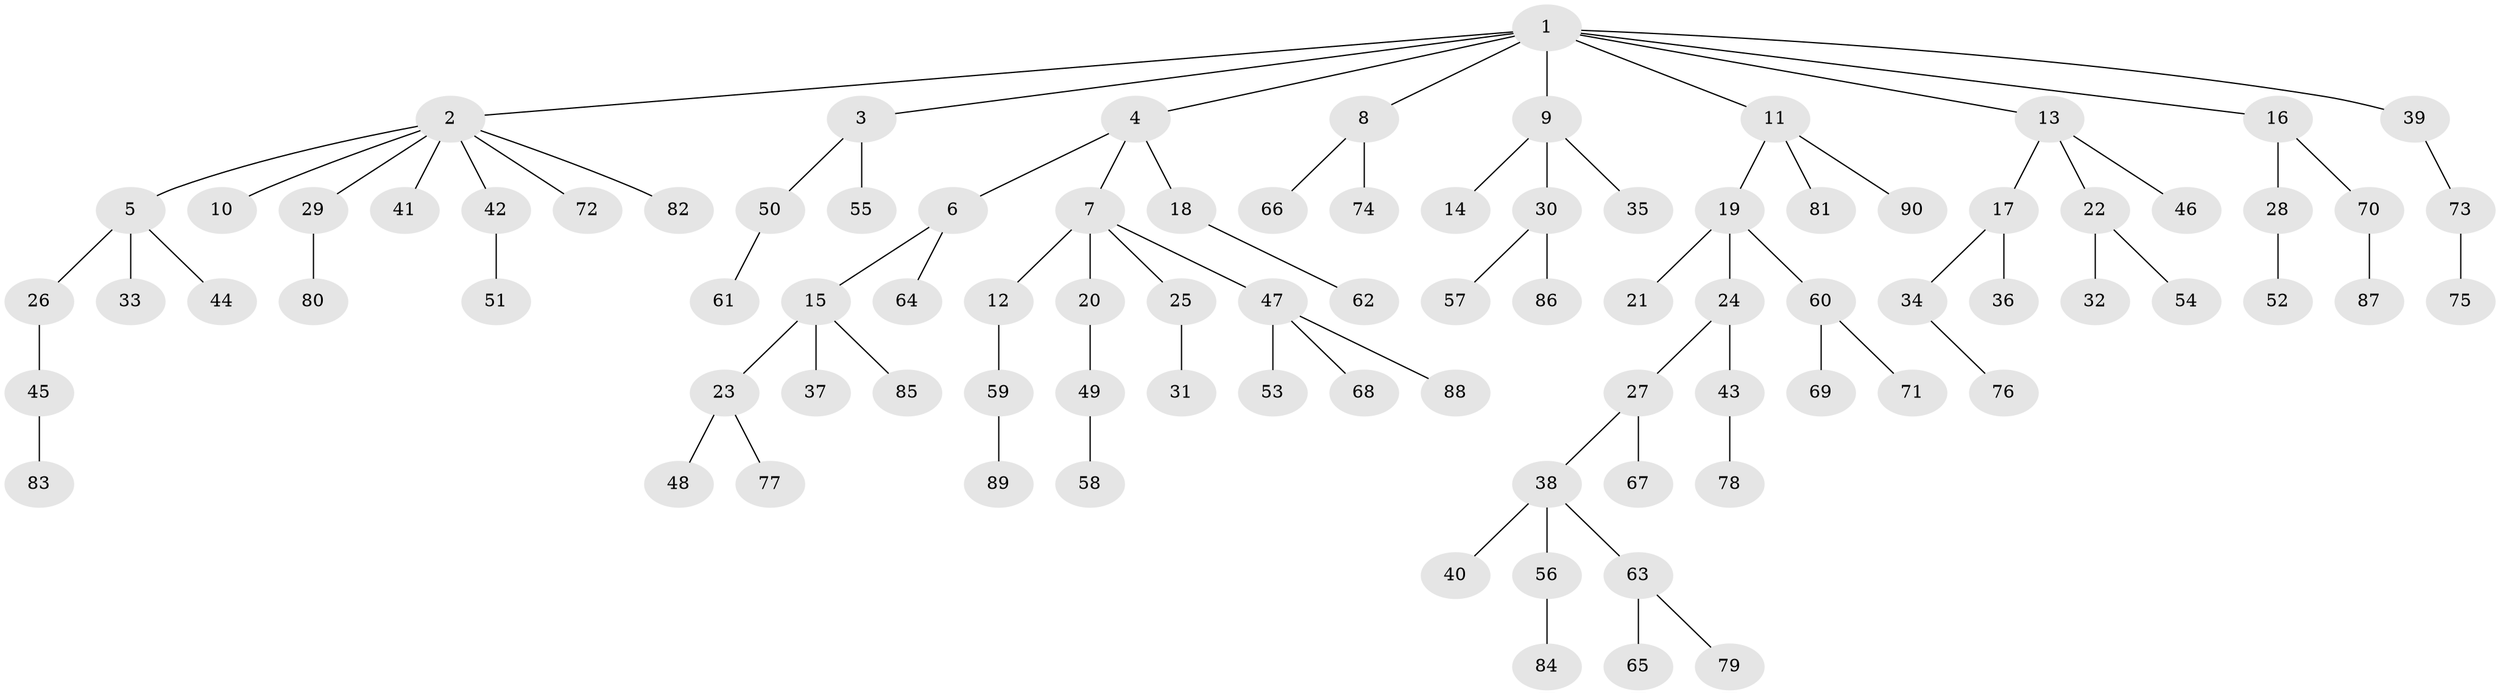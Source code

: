 // Generated by graph-tools (version 1.1) at 2025/36/03/09/25 02:36:40]
// undirected, 90 vertices, 89 edges
graph export_dot {
graph [start="1"]
  node [color=gray90,style=filled];
  1;
  2;
  3;
  4;
  5;
  6;
  7;
  8;
  9;
  10;
  11;
  12;
  13;
  14;
  15;
  16;
  17;
  18;
  19;
  20;
  21;
  22;
  23;
  24;
  25;
  26;
  27;
  28;
  29;
  30;
  31;
  32;
  33;
  34;
  35;
  36;
  37;
  38;
  39;
  40;
  41;
  42;
  43;
  44;
  45;
  46;
  47;
  48;
  49;
  50;
  51;
  52;
  53;
  54;
  55;
  56;
  57;
  58;
  59;
  60;
  61;
  62;
  63;
  64;
  65;
  66;
  67;
  68;
  69;
  70;
  71;
  72;
  73;
  74;
  75;
  76;
  77;
  78;
  79;
  80;
  81;
  82;
  83;
  84;
  85;
  86;
  87;
  88;
  89;
  90;
  1 -- 2;
  1 -- 3;
  1 -- 4;
  1 -- 8;
  1 -- 9;
  1 -- 11;
  1 -- 13;
  1 -- 16;
  1 -- 39;
  2 -- 5;
  2 -- 10;
  2 -- 29;
  2 -- 41;
  2 -- 42;
  2 -- 72;
  2 -- 82;
  3 -- 50;
  3 -- 55;
  4 -- 6;
  4 -- 7;
  4 -- 18;
  5 -- 26;
  5 -- 33;
  5 -- 44;
  6 -- 15;
  6 -- 64;
  7 -- 12;
  7 -- 20;
  7 -- 25;
  7 -- 47;
  8 -- 66;
  8 -- 74;
  9 -- 14;
  9 -- 30;
  9 -- 35;
  11 -- 19;
  11 -- 81;
  11 -- 90;
  12 -- 59;
  13 -- 17;
  13 -- 22;
  13 -- 46;
  15 -- 23;
  15 -- 37;
  15 -- 85;
  16 -- 28;
  16 -- 70;
  17 -- 34;
  17 -- 36;
  18 -- 62;
  19 -- 21;
  19 -- 24;
  19 -- 60;
  20 -- 49;
  22 -- 32;
  22 -- 54;
  23 -- 48;
  23 -- 77;
  24 -- 27;
  24 -- 43;
  25 -- 31;
  26 -- 45;
  27 -- 38;
  27 -- 67;
  28 -- 52;
  29 -- 80;
  30 -- 57;
  30 -- 86;
  34 -- 76;
  38 -- 40;
  38 -- 56;
  38 -- 63;
  39 -- 73;
  42 -- 51;
  43 -- 78;
  45 -- 83;
  47 -- 53;
  47 -- 68;
  47 -- 88;
  49 -- 58;
  50 -- 61;
  56 -- 84;
  59 -- 89;
  60 -- 69;
  60 -- 71;
  63 -- 65;
  63 -- 79;
  70 -- 87;
  73 -- 75;
}
